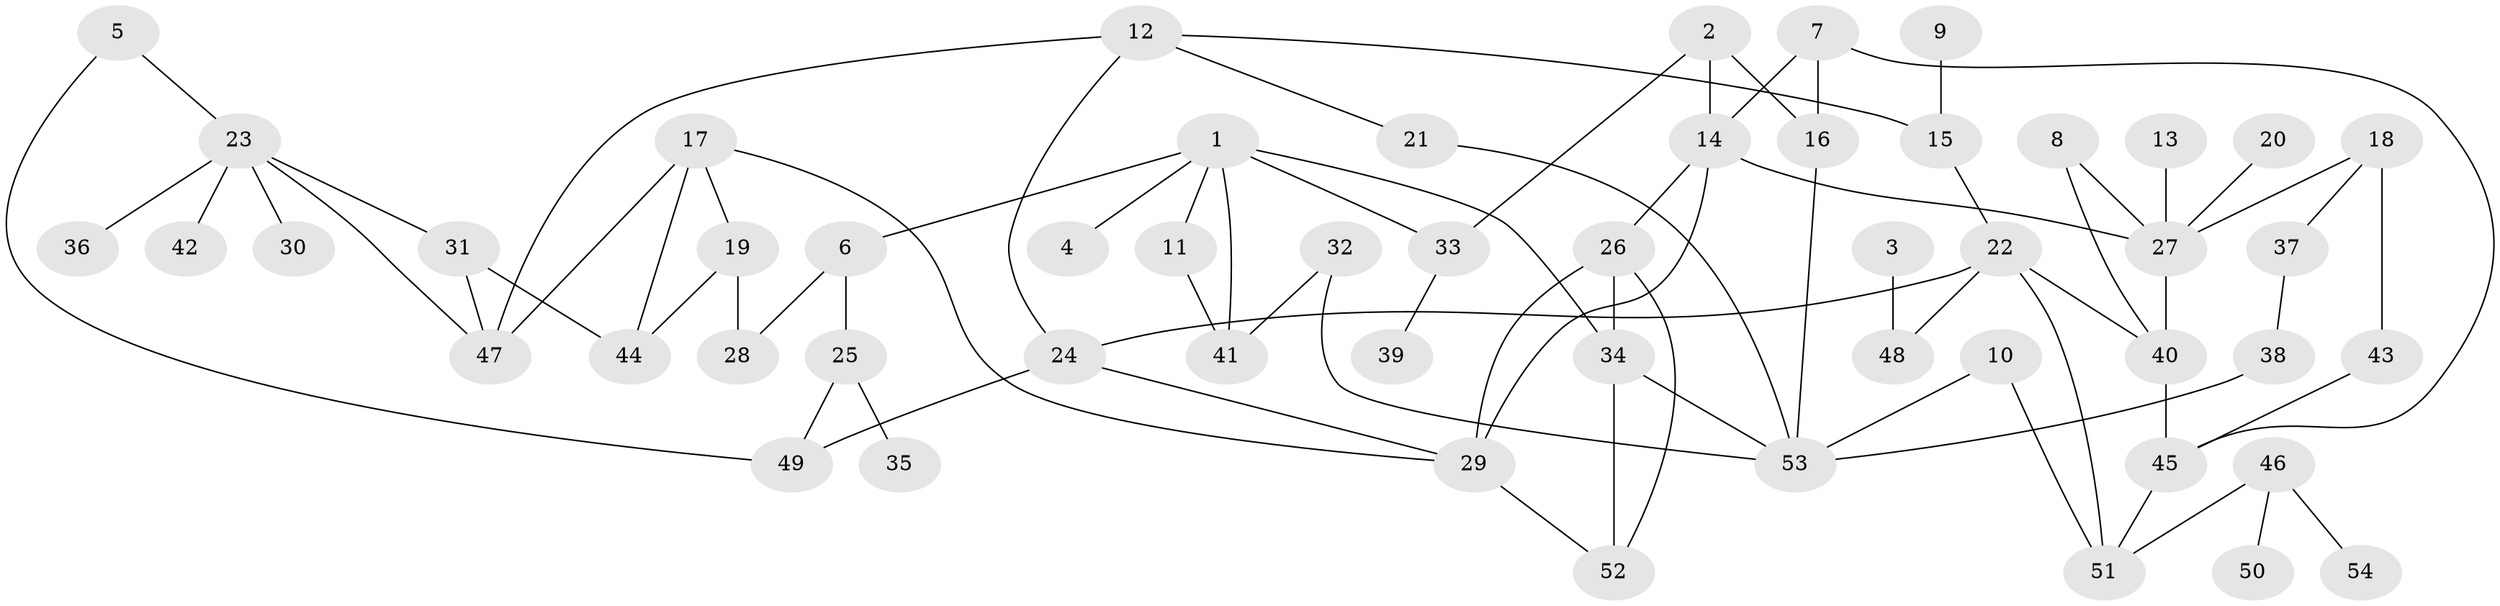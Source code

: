 // coarse degree distribution, {7: 0.08823529411764706, 4: 0.17647058823529413, 1: 0.29411764705882354, 5: 0.058823529411764705, 6: 0.058823529411764705, 2: 0.17647058823529413, 3: 0.14705882352941177}
// Generated by graph-tools (version 1.1) at 2025/41/03/06/25 10:41:22]
// undirected, 54 vertices, 77 edges
graph export_dot {
graph [start="1"]
  node [color=gray90,style=filled];
  1;
  2;
  3;
  4;
  5;
  6;
  7;
  8;
  9;
  10;
  11;
  12;
  13;
  14;
  15;
  16;
  17;
  18;
  19;
  20;
  21;
  22;
  23;
  24;
  25;
  26;
  27;
  28;
  29;
  30;
  31;
  32;
  33;
  34;
  35;
  36;
  37;
  38;
  39;
  40;
  41;
  42;
  43;
  44;
  45;
  46;
  47;
  48;
  49;
  50;
  51;
  52;
  53;
  54;
  1 -- 4;
  1 -- 6;
  1 -- 11;
  1 -- 33;
  1 -- 34;
  1 -- 41;
  2 -- 14;
  2 -- 16;
  2 -- 33;
  3 -- 48;
  5 -- 23;
  5 -- 49;
  6 -- 25;
  6 -- 28;
  7 -- 14;
  7 -- 16;
  7 -- 45;
  8 -- 27;
  8 -- 40;
  9 -- 15;
  10 -- 51;
  10 -- 53;
  11 -- 41;
  12 -- 15;
  12 -- 21;
  12 -- 24;
  12 -- 47;
  13 -- 27;
  14 -- 26;
  14 -- 27;
  14 -- 29;
  15 -- 22;
  16 -- 53;
  17 -- 19;
  17 -- 29;
  17 -- 44;
  17 -- 47;
  18 -- 27;
  18 -- 37;
  18 -- 43;
  19 -- 28;
  19 -- 44;
  20 -- 27;
  21 -- 53;
  22 -- 24;
  22 -- 40;
  22 -- 48;
  22 -- 51;
  23 -- 30;
  23 -- 31;
  23 -- 36;
  23 -- 42;
  23 -- 47;
  24 -- 29;
  24 -- 49;
  25 -- 35;
  25 -- 49;
  26 -- 29;
  26 -- 34;
  26 -- 52;
  27 -- 40;
  29 -- 52;
  31 -- 44;
  31 -- 47;
  32 -- 41;
  32 -- 53;
  33 -- 39;
  34 -- 52;
  34 -- 53;
  37 -- 38;
  38 -- 53;
  40 -- 45;
  43 -- 45;
  45 -- 51;
  46 -- 50;
  46 -- 51;
  46 -- 54;
}
